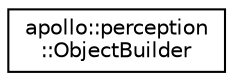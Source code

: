 digraph "Graphical Class Hierarchy"
{
  edge [fontname="Helvetica",fontsize="10",labelfontname="Helvetica",labelfontsize="10"];
  node [fontname="Helvetica",fontsize="10",shape=record];
  rankdir="LR";
  Node1 [label="apollo::perception\l::ObjectBuilder",height=0.2,width=0.4,color="black", fillcolor="white", style="filled",URL="$classapollo_1_1perception_1_1ObjectBuilder.html"];
}
